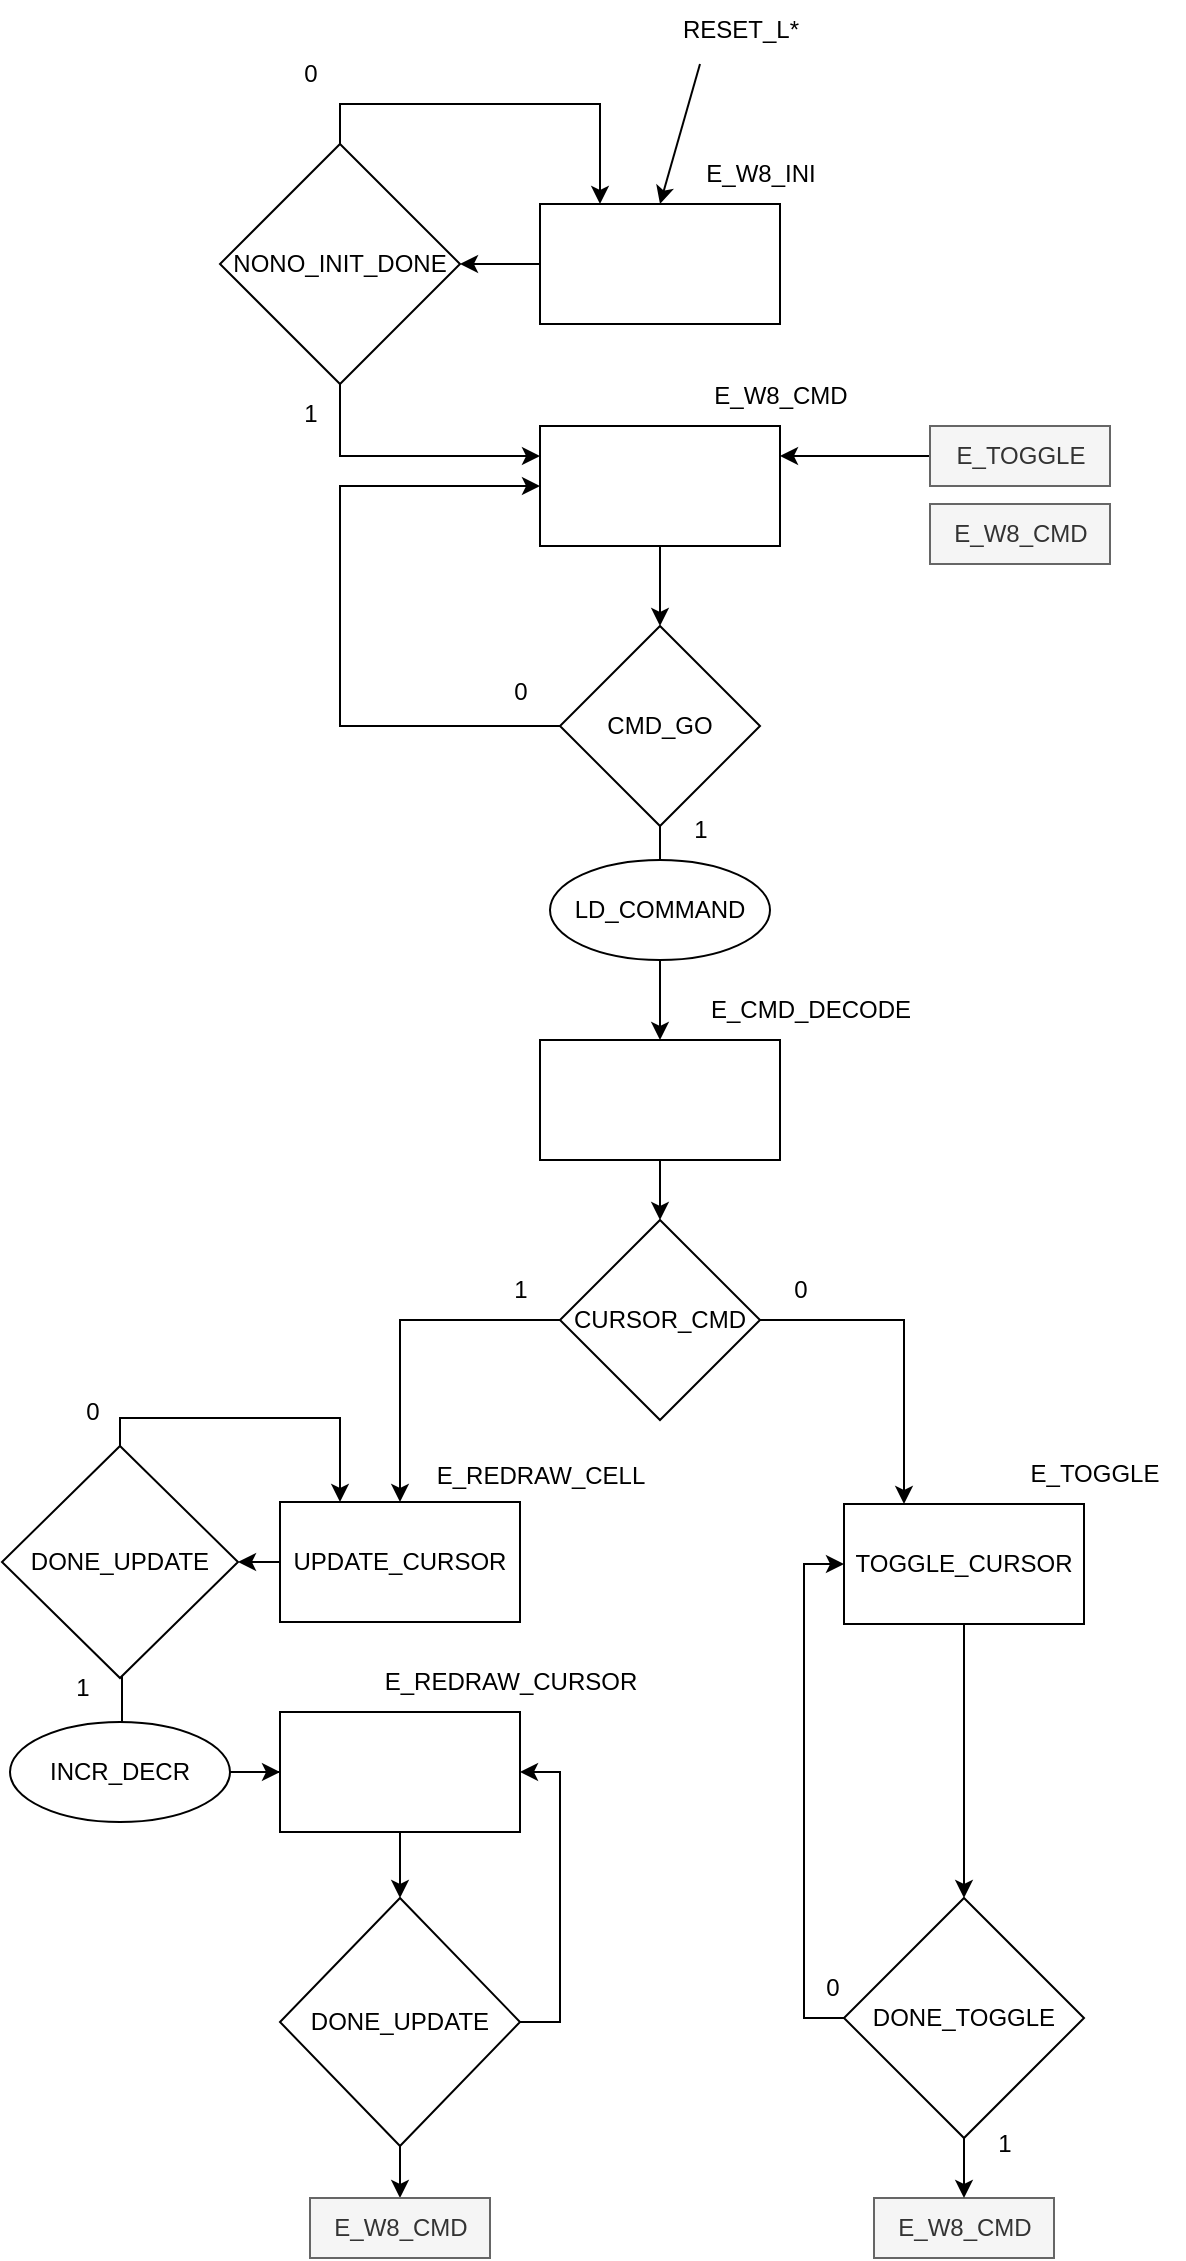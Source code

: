 <mxfile version="23.1.1" type="device">
  <diagram name="Página-1" id="BtD-3cjETYa1kSn_i-kz">
    <mxGraphModel dx="1092" dy="462" grid="1" gridSize="10" guides="1" tooltips="1" connect="1" arrows="1" fold="1" page="1" pageScale="1" pageWidth="827" pageHeight="1169" math="0" shadow="0">
      <root>
        <mxCell id="0" />
        <mxCell id="1" parent="0" />
        <mxCell id="eX_MBotk1fY-qvMIUrsy-57" style="edgeStyle=orthogonalEdgeStyle;rounded=0;orthogonalLoop=1;jettySize=auto;html=1;entryX=0;entryY=0.5;entryDx=0;entryDy=0;" parent="1" source="eX_MBotk1fY-qvMIUrsy-49" target="eX_MBotk1fY-qvMIUrsy-55" edge="1">
          <mxGeometry relative="1" as="geometry">
            <Array as="points">
              <mxPoint x="178" y="906" />
            </Array>
          </mxGeometry>
        </mxCell>
        <mxCell id="eX_MBotk1fY-qvMIUrsy-22" style="edgeStyle=orthogonalEdgeStyle;rounded=0;orthogonalLoop=1;jettySize=auto;html=1;entryX=1;entryY=0.5;entryDx=0;entryDy=0;" parent="1" source="eX_MBotk1fY-qvMIUrsy-1" target="eX_MBotk1fY-qvMIUrsy-4" edge="1">
          <mxGeometry relative="1" as="geometry" />
        </mxCell>
        <mxCell id="eX_MBotk1fY-qvMIUrsy-1" value="" style="rounded=0;whiteSpace=wrap;html=1;" parent="1" vertex="1">
          <mxGeometry x="387" y="122" width="120" height="60" as="geometry" />
        </mxCell>
        <mxCell id="eX_MBotk1fY-qvMIUrsy-2" value="E_W8_INI" style="text;html=1;align=center;verticalAlign=middle;resizable=0;points=[];autosize=1;strokeColor=none;fillColor=none;" parent="1" vertex="1">
          <mxGeometry x="457" y="92" width="80" height="30" as="geometry" />
        </mxCell>
        <mxCell id="eX_MBotk1fY-qvMIUrsy-12" style="edgeStyle=orthogonalEdgeStyle;rounded=0;orthogonalLoop=1;jettySize=auto;html=1;" parent="1" source="eX_MBotk1fY-qvMIUrsy-3" target="eX_MBotk1fY-qvMIUrsy-11" edge="1">
          <mxGeometry relative="1" as="geometry" />
        </mxCell>
        <mxCell id="eX_MBotk1fY-qvMIUrsy-3" value="" style="whiteSpace=wrap;html=1;" parent="1" vertex="1">
          <mxGeometry x="387" y="233" width="120" height="60" as="geometry" />
        </mxCell>
        <mxCell id="eX_MBotk1fY-qvMIUrsy-23" style="edgeStyle=orthogonalEdgeStyle;rounded=0;orthogonalLoop=1;jettySize=auto;html=1;entryX=0.25;entryY=0;entryDx=0;entryDy=0;" parent="1" source="eX_MBotk1fY-qvMIUrsy-4" target="eX_MBotk1fY-qvMIUrsy-1" edge="1">
          <mxGeometry relative="1" as="geometry">
            <Array as="points">
              <mxPoint x="287" y="72" />
              <mxPoint x="417" y="72" />
            </Array>
          </mxGeometry>
        </mxCell>
        <mxCell id="eX_MBotk1fY-qvMIUrsy-24" style="edgeStyle=orthogonalEdgeStyle;rounded=0;orthogonalLoop=1;jettySize=auto;html=1;entryX=0;entryY=0.25;entryDx=0;entryDy=0;" parent="1" source="eX_MBotk1fY-qvMIUrsy-4" target="eX_MBotk1fY-qvMIUrsy-3" edge="1">
          <mxGeometry relative="1" as="geometry">
            <Array as="points">
              <mxPoint x="287" y="248" />
            </Array>
          </mxGeometry>
        </mxCell>
        <mxCell id="eX_MBotk1fY-qvMIUrsy-4" value="NONO_INIT_DONE" style="rhombus;whiteSpace=wrap;html=1;" parent="1" vertex="1">
          <mxGeometry x="227" y="92" width="120" height="120" as="geometry" />
        </mxCell>
        <mxCell id="eX_MBotk1fY-qvMIUrsy-8" value="0" style="text;html=1;align=center;verticalAlign=middle;resizable=0;points=[];autosize=1;strokeColor=none;fillColor=none;" parent="1" vertex="1">
          <mxGeometry x="257" y="42" width="30" height="30" as="geometry" />
        </mxCell>
        <mxCell id="eX_MBotk1fY-qvMIUrsy-9" value="1" style="text;html=1;align=center;verticalAlign=middle;resizable=0;points=[];autosize=1;strokeColor=none;fillColor=none;" parent="1" vertex="1">
          <mxGeometry x="257" y="212" width="30" height="30" as="geometry" />
        </mxCell>
        <mxCell id="eX_MBotk1fY-qvMIUrsy-10" value="E_W8_CMD" style="text;html=1;align=center;verticalAlign=middle;resizable=0;points=[];autosize=1;strokeColor=none;fillColor=none;" parent="1" vertex="1">
          <mxGeometry x="462" y="203" width="90" height="30" as="geometry" />
        </mxCell>
        <mxCell id="eX_MBotk1fY-qvMIUrsy-13" style="edgeStyle=orthogonalEdgeStyle;rounded=0;orthogonalLoop=1;jettySize=auto;html=1;entryX=0;entryY=0.5;entryDx=0;entryDy=0;" parent="1" source="eX_MBotk1fY-qvMIUrsy-11" target="eX_MBotk1fY-qvMIUrsy-3" edge="1">
          <mxGeometry relative="1" as="geometry">
            <Array as="points">
              <mxPoint x="287" y="383" />
              <mxPoint x="287" y="263" />
            </Array>
          </mxGeometry>
        </mxCell>
        <mxCell id="eX_MBotk1fY-qvMIUrsy-70" style="edgeStyle=orthogonalEdgeStyle;rounded=0;orthogonalLoop=1;jettySize=auto;html=1;" parent="1" source="eX_MBotk1fY-qvMIUrsy-11" target="eX_MBotk1fY-qvMIUrsy-14" edge="1">
          <mxGeometry relative="1" as="geometry" />
        </mxCell>
        <mxCell id="eX_MBotk1fY-qvMIUrsy-11" value="CMD_GO" style="rhombus;whiteSpace=wrap;html=1;" parent="1" vertex="1">
          <mxGeometry x="397" y="333" width="100" height="100" as="geometry" />
        </mxCell>
        <mxCell id="eX_MBotk1fY-qvMIUrsy-69" style="edgeStyle=orthogonalEdgeStyle;rounded=0;orthogonalLoop=1;jettySize=auto;html=1;entryX=0.5;entryY=0;entryDx=0;entryDy=0;" parent="1" source="eX_MBotk1fY-qvMIUrsy-14" target="eX_MBotk1fY-qvMIUrsy-20" edge="1">
          <mxGeometry relative="1" as="geometry" />
        </mxCell>
        <mxCell id="eX_MBotk1fY-qvMIUrsy-14" value="" style="whiteSpace=wrap;html=1;" parent="1" vertex="1">
          <mxGeometry x="387" y="540" width="120" height="60" as="geometry" />
        </mxCell>
        <mxCell id="eX_MBotk1fY-qvMIUrsy-15" value="LD_COMMAND" style="ellipse;whiteSpace=wrap;html=1;" parent="1" vertex="1">
          <mxGeometry x="392" y="450" width="110" height="50" as="geometry" />
        </mxCell>
        <mxCell id="eX_MBotk1fY-qvMIUrsy-17" value="E_CMD_DECODE" style="text;html=1;align=center;verticalAlign=middle;resizable=0;points=[];autosize=1;strokeColor=none;fillColor=none;" parent="1" vertex="1">
          <mxGeometry x="462" y="510" width="120" height="30" as="geometry" />
        </mxCell>
        <mxCell id="eX_MBotk1fY-qvMIUrsy-18" value="0" style="text;html=1;align=center;verticalAlign=middle;resizable=0;points=[];autosize=1;strokeColor=none;fillColor=none;" parent="1" vertex="1">
          <mxGeometry x="362" y="351" width="30" height="30" as="geometry" />
        </mxCell>
        <mxCell id="eX_MBotk1fY-qvMIUrsy-19" value="1" style="text;html=1;align=center;verticalAlign=middle;resizable=0;points=[];autosize=1;strokeColor=none;fillColor=none;" parent="1" vertex="1">
          <mxGeometry x="452" y="420" width="30" height="30" as="geometry" />
        </mxCell>
        <mxCell id="eX_MBotk1fY-qvMIUrsy-47" style="edgeStyle=orthogonalEdgeStyle;rounded=0;orthogonalLoop=1;jettySize=auto;html=1;" parent="1" source="eX_MBotk1fY-qvMIUrsy-20" target="eX_MBotk1fY-qvMIUrsy-46" edge="1">
          <mxGeometry relative="1" as="geometry" />
        </mxCell>
        <mxCell id="eX_MBotk1fY-qvMIUrsy-72" style="edgeStyle=orthogonalEdgeStyle;rounded=0;orthogonalLoop=1;jettySize=auto;html=1;entryX=0.25;entryY=0;entryDx=0;entryDy=0;" parent="1" source="eX_MBotk1fY-qvMIUrsy-20" target="eX_MBotk1fY-qvMIUrsy-31" edge="1">
          <mxGeometry relative="1" as="geometry" />
        </mxCell>
        <mxCell id="eX_MBotk1fY-qvMIUrsy-20" value="CURSOR_CMD" style="rhombus;whiteSpace=wrap;html=1;" parent="1" vertex="1">
          <mxGeometry x="397" y="630" width="100" height="100" as="geometry" />
        </mxCell>
        <mxCell id="eX_MBotk1fY-qvMIUrsy-25" value="" style="edgeStyle=none;orthogonalLoop=1;jettySize=auto;html=1;rounded=0;entryX=0.5;entryY=0;entryDx=0;entryDy=0;" parent="1" target="eX_MBotk1fY-qvMIUrsy-1" edge="1">
          <mxGeometry width="100" relative="1" as="geometry">
            <mxPoint x="467" y="52" as="sourcePoint" />
            <mxPoint x="517" y="72" as="targetPoint" />
            <Array as="points" />
          </mxGeometry>
        </mxCell>
        <mxCell id="eX_MBotk1fY-qvMIUrsy-26" value="RESET_L*" style="text;html=1;align=center;verticalAlign=middle;resizable=0;points=[];autosize=1;strokeColor=none;fillColor=none;" parent="1" vertex="1">
          <mxGeometry x="447" y="20" width="80" height="30" as="geometry" />
        </mxCell>
        <mxCell id="eX_MBotk1fY-qvMIUrsy-40" value="0" style="text;html=1;align=center;verticalAlign=middle;resizable=0;points=[];autosize=1;strokeColor=none;fillColor=none;" parent="1" vertex="1">
          <mxGeometry x="502" y="650" width="30" height="30" as="geometry" />
        </mxCell>
        <mxCell id="eX_MBotk1fY-qvMIUrsy-44" style="edgeStyle=orthogonalEdgeStyle;rounded=0;orthogonalLoop=1;jettySize=auto;html=1;entryX=1;entryY=0.25;entryDx=0;entryDy=0;" parent="1" source="eX_MBotk1fY-qvMIUrsy-41" target="eX_MBotk1fY-qvMIUrsy-3" edge="1">
          <mxGeometry relative="1" as="geometry" />
        </mxCell>
        <mxCell id="eX_MBotk1fY-qvMIUrsy-41" value="E_TOGGLE" style="text;html=1;align=center;verticalAlign=middle;resizable=0;points=[];autosize=1;strokeColor=#666666;fillColor=#f5f5f5;fontColor=#333333;" parent="1" vertex="1">
          <mxGeometry x="582" y="233" width="90" height="30" as="geometry" />
        </mxCell>
        <mxCell id="eX_MBotk1fY-qvMIUrsy-42" value="E_W8_CMD" style="text;html=1;align=center;verticalAlign=middle;resizable=0;points=[];autosize=1;strokeColor=#666666;fillColor=#f5f5f5;fontColor=#333333;" parent="1" vertex="1">
          <mxGeometry x="582" y="272" width="90" height="30" as="geometry" />
        </mxCell>
        <mxCell id="eX_MBotk1fY-qvMIUrsy-75" value="1" style="text;html=1;align=center;verticalAlign=middle;resizable=0;points=[];autosize=1;strokeColor=none;fillColor=none;" parent="1" vertex="1">
          <mxGeometry x="362" y="650" width="30" height="30" as="geometry" />
        </mxCell>
        <mxCell id="eX_MBotk1fY-qvMIUrsy-31" value="TOGGLE_CURSOR" style="whiteSpace=wrap;html=1;" parent="1" vertex="1">
          <mxGeometry x="539" y="772" width="120" height="60" as="geometry" />
        </mxCell>
        <mxCell id="eX_MBotk1fY-qvMIUrsy-74" style="edgeStyle=orthogonalEdgeStyle;rounded=0;orthogonalLoop=1;jettySize=auto;html=1;entryX=0;entryY=0.5;entryDx=0;entryDy=0;" parent="1" source="eX_MBotk1fY-qvMIUrsy-32" target="eX_MBotk1fY-qvMIUrsy-31" edge="1">
          <mxGeometry relative="1" as="geometry">
            <Array as="points">
              <mxPoint x="519" y="1029" />
              <mxPoint x="519" y="802" />
            </Array>
          </mxGeometry>
        </mxCell>
        <mxCell id="eX_MBotk1fY-qvMIUrsy-32" value="DONE_TOGGLE" style="rhombus;whiteSpace=wrap;html=1;" parent="1" vertex="1">
          <mxGeometry x="539" y="969" width="120" height="120" as="geometry" />
        </mxCell>
        <mxCell id="eX_MBotk1fY-qvMIUrsy-73" style="edgeStyle=orthogonalEdgeStyle;rounded=0;orthogonalLoop=1;jettySize=auto;html=1;" parent="1" source="eX_MBotk1fY-qvMIUrsy-31" target="eX_MBotk1fY-qvMIUrsy-32" edge="1">
          <mxGeometry relative="1" as="geometry" />
        </mxCell>
        <mxCell id="eX_MBotk1fY-qvMIUrsy-35" value="0" style="text;html=1;align=center;verticalAlign=middle;resizable=0;points=[];autosize=1;strokeColor=none;fillColor=none;" parent="1" vertex="1">
          <mxGeometry x="518" y="999" width="30" height="30" as="geometry" />
        </mxCell>
        <mxCell id="eX_MBotk1fY-qvMIUrsy-36" value="E_W8_CMD" style="text;html=1;align=center;verticalAlign=middle;resizable=0;points=[];autosize=1;strokeColor=#666666;fillColor=#f5f5f5;fontColor=#333333;" parent="1" vertex="1">
          <mxGeometry x="554" y="1119" width="90" height="30" as="geometry" />
        </mxCell>
        <mxCell id="eX_MBotk1fY-qvMIUrsy-38" style="edgeStyle=orthogonalEdgeStyle;rounded=0;orthogonalLoop=1;jettySize=auto;html=1;entryX=0.5;entryY=0;entryDx=0;entryDy=0;entryPerimeter=0;" parent="1" source="eX_MBotk1fY-qvMIUrsy-32" target="eX_MBotk1fY-qvMIUrsy-36" edge="1">
          <mxGeometry relative="1" as="geometry">
            <mxPoint x="599" y="1099" as="targetPoint" />
            <Array as="points" />
          </mxGeometry>
        </mxCell>
        <mxCell id="eX_MBotk1fY-qvMIUrsy-43" value="E_TOGGLE" style="text;html=1;align=center;verticalAlign=middle;resizable=0;points=[];autosize=1;strokeColor=none;fillColor=none;" parent="1" vertex="1">
          <mxGeometry x="619" y="742" width="90" height="30" as="geometry" />
        </mxCell>
        <mxCell id="eX_MBotk1fY-qvMIUrsy-45" value="1" style="text;html=1;align=center;verticalAlign=middle;resizable=0;points=[];autosize=1;strokeColor=none;fillColor=none;" parent="1" vertex="1">
          <mxGeometry x="604" y="1077" width="30" height="30" as="geometry" />
        </mxCell>
        <mxCell id="eX_MBotk1fY-qvMIUrsy-46" value="UPDATE_CURSOR" style="whiteSpace=wrap;html=1;" parent="1" vertex="1">
          <mxGeometry x="257" y="771" width="120" height="60" as="geometry" />
        </mxCell>
        <mxCell id="eX_MBotk1fY-qvMIUrsy-48" value="E_REDRAW_CELL" style="text;html=1;align=center;verticalAlign=middle;resizable=0;points=[];autosize=1;strokeColor=none;fillColor=none;" parent="1" vertex="1">
          <mxGeometry x="322" y="743" width="130" height="30" as="geometry" />
        </mxCell>
        <mxCell id="eX_MBotk1fY-qvMIUrsy-52" style="edgeStyle=orthogonalEdgeStyle;rounded=0;orthogonalLoop=1;jettySize=auto;html=1;entryX=0.25;entryY=0;entryDx=0;entryDy=0;" parent="1" target="eX_MBotk1fY-qvMIUrsy-46" edge="1">
          <mxGeometry relative="1" as="geometry">
            <mxPoint x="178" y="744" as="sourcePoint" />
            <Array as="points">
              <mxPoint x="177" y="744" />
              <mxPoint x="177" y="729" />
              <mxPoint x="287" y="729" />
            </Array>
          </mxGeometry>
        </mxCell>
        <mxCell id="eX_MBotk1fY-qvMIUrsy-49" value="DONE_UPDATE" style="rhombus;whiteSpace=wrap;html=1;" parent="1" vertex="1">
          <mxGeometry x="118" y="743" width="118" height="116" as="geometry" />
        </mxCell>
        <mxCell id="eX_MBotk1fY-qvMIUrsy-51" style="edgeStyle=orthogonalEdgeStyle;rounded=0;orthogonalLoop=1;jettySize=auto;html=1;entryX=1;entryY=0.5;entryDx=0;entryDy=0;" parent="1" source="eX_MBotk1fY-qvMIUrsy-46" target="eX_MBotk1fY-qvMIUrsy-49" edge="1">
          <mxGeometry relative="1" as="geometry" />
        </mxCell>
        <mxCell id="eX_MBotk1fY-qvMIUrsy-53" value="0" style="text;html=1;align=center;verticalAlign=middle;resizable=0;points=[];autosize=1;strokeColor=none;fillColor=none;" parent="1" vertex="1">
          <mxGeometry x="148" y="711" width="30" height="30" as="geometry" />
        </mxCell>
        <mxCell id="eX_MBotk1fY-qvMIUrsy-78" value="" style="edgeStyle=orthogonalEdgeStyle;rounded=0;orthogonalLoop=1;jettySize=auto;html=1;" parent="1" source="eX_MBotk1fY-qvMIUrsy-54" target="eX_MBotk1fY-qvMIUrsy-56" edge="1">
          <mxGeometry relative="1" as="geometry" />
        </mxCell>
        <mxCell id="eX_MBotk1fY-qvMIUrsy-54" value="INCR_DECR" style="ellipse;whiteSpace=wrap;html=1;" parent="1" vertex="1">
          <mxGeometry x="122" y="881" width="110" height="50" as="geometry" />
        </mxCell>
        <mxCell id="eX_MBotk1fY-qvMIUrsy-55" value="" style="whiteSpace=wrap;html=1;" parent="1" vertex="1">
          <mxGeometry x="257" y="876" width="120" height="60" as="geometry" />
        </mxCell>
        <mxCell id="eX_MBotk1fY-qvMIUrsy-56" value="E_REDRAW_CURSOR" style="text;html=1;align=center;verticalAlign=middle;resizable=0;points=[];autosize=1;strokeColor=none;fillColor=none;" parent="1" vertex="1">
          <mxGeometry x="297" y="846" width="150" height="30" as="geometry" />
        </mxCell>
        <mxCell id="eX_MBotk1fY-qvMIUrsy-58" value="1" style="text;html=1;align=center;verticalAlign=middle;resizable=0;points=[];autosize=1;strokeColor=none;fillColor=none;" parent="1" vertex="1">
          <mxGeometry x="143" y="849" width="30" height="30" as="geometry" />
        </mxCell>
        <mxCell id="eX_MBotk1fY-qvMIUrsy-62" style="edgeStyle=orthogonalEdgeStyle;rounded=0;orthogonalLoop=1;jettySize=auto;html=1;entryX=1;entryY=0.5;entryDx=0;entryDy=0;" parent="1" source="eX_MBotk1fY-qvMIUrsy-60" target="eX_MBotk1fY-qvMIUrsy-55" edge="1">
          <mxGeometry relative="1" as="geometry">
            <Array as="points">
              <mxPoint x="397" y="1031" />
              <mxPoint x="397" y="906" />
            </Array>
          </mxGeometry>
        </mxCell>
        <mxCell id="eX_MBotk1fY-qvMIUrsy-67" style="edgeStyle=orthogonalEdgeStyle;rounded=0;orthogonalLoop=1;jettySize=auto;html=1;" parent="1" source="eX_MBotk1fY-qvMIUrsy-60" edge="1">
          <mxGeometry relative="1" as="geometry">
            <mxPoint x="317" y="1119" as="targetPoint" />
          </mxGeometry>
        </mxCell>
        <mxCell id="eX_MBotk1fY-qvMIUrsy-60" value="DONE_UPDATE" style="rhombus;whiteSpace=wrap;html=1;" parent="1" vertex="1">
          <mxGeometry x="257" y="969" width="120" height="124" as="geometry" />
        </mxCell>
        <mxCell id="eX_MBotk1fY-qvMIUrsy-61" style="edgeStyle=orthogonalEdgeStyle;rounded=0;orthogonalLoop=1;jettySize=auto;html=1;" parent="1" source="eX_MBotk1fY-qvMIUrsy-55" target="eX_MBotk1fY-qvMIUrsy-60" edge="1">
          <mxGeometry relative="1" as="geometry" />
        </mxCell>
        <mxCell id="eX_MBotk1fY-qvMIUrsy-64" value="E_W8_CMD" style="text;html=1;align=center;verticalAlign=middle;resizable=0;points=[];autosize=1;strokeColor=#666666;fillColor=#f5f5f5;fontColor=#333333;" parent="1" vertex="1">
          <mxGeometry x="272" y="1119" width="90" height="30" as="geometry" />
        </mxCell>
      </root>
    </mxGraphModel>
  </diagram>
</mxfile>
